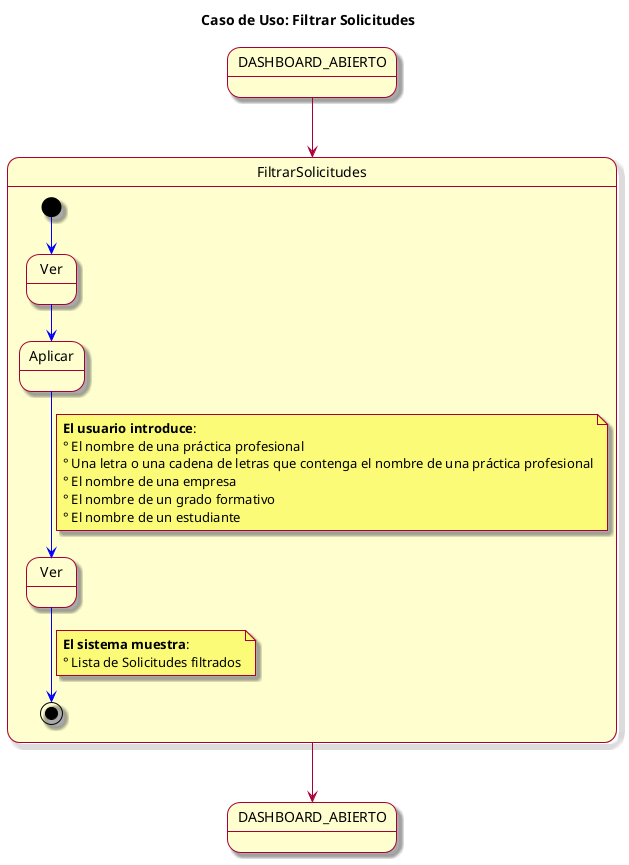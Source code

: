 @startuml
skin rose
title Caso de Uso: Filtrar Solicitudes

state "DASHBOARD_ABIERTO" as DASHBOARD_ABIERTO2
DASHBOARD_ABIERTO --> FiltrarSolicitudes
FiltrarSolicitudes --> DASHBOARD_ABIERTO2

state FiltrarSolicitudes {

  [*] -[#blue]-> verlistadoSolicitudes
  state "Ver" as verlistadoSolicitudes
  verlistadoSolicitudes -[#blue]-> confirmarFiltrado
  state "Aplicar" as confirmarFiltrado
  confirmarFiltrado -[#blue]-> listadoFiltrado
  note on link
    **El usuario introduce**:
    ° El nombre de una práctica profesional
    ° Una letra o una cadena de letras que contenga el nombre de una práctica profesional
    ° El nombre de una empresa
    ° El nombre de un grado formativo
    ° El nombre de un estudiante
  end note
  state "Ver" as listadoFiltrado
  listadoFiltrado -[#blue]-> [*]
}

note on link
  **El sistema muestra**:
  ° Lista de Solicitudes filtrados
end note

@enduml